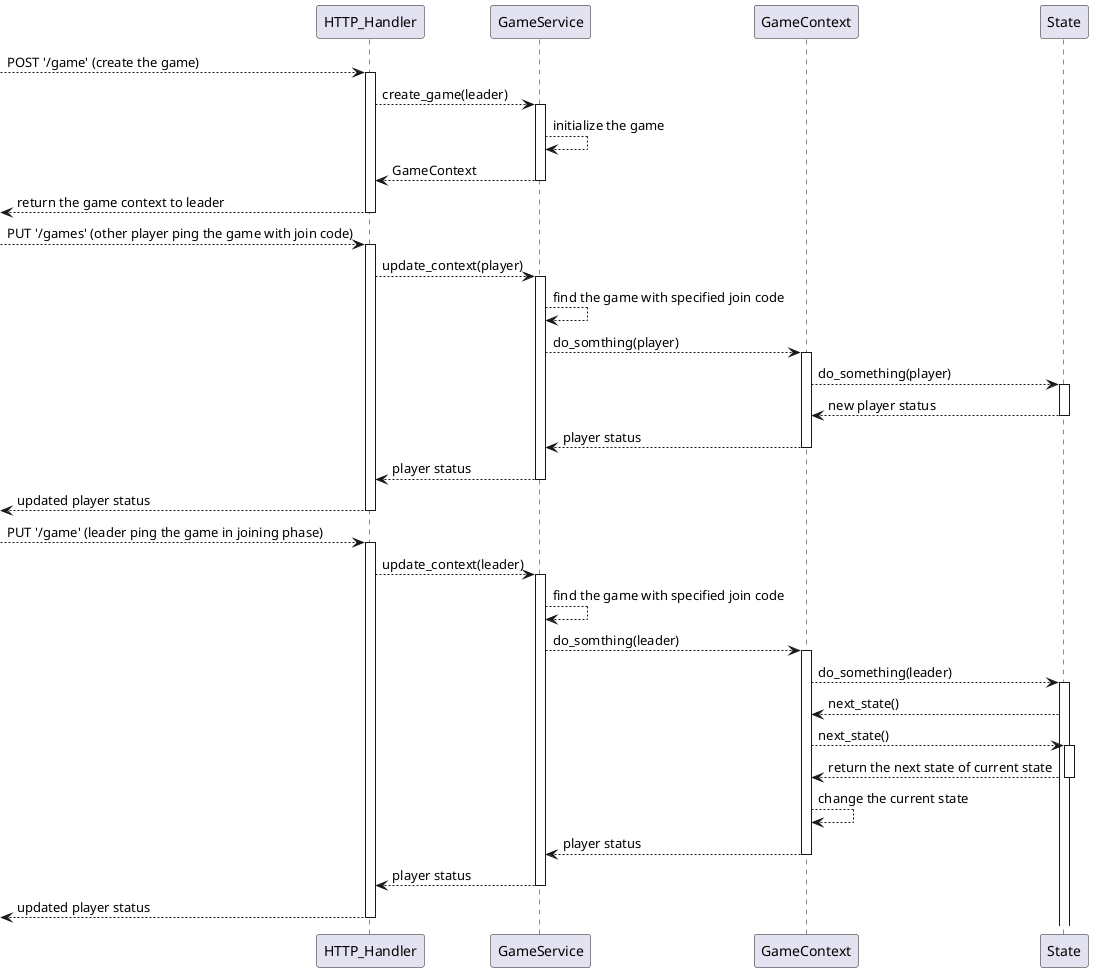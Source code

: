 @startuml game_state_changing

participant HTTP_Handler
participant GameService
participant GameContext
participant State

--> HTTP_Handler++: POST '/game' (create the game)
    HTTP_Handler --> GameService++:create_game(leader)
    GameService-->GameService:initialize the game
    GameService -->HTTP_Handler--:GameContext
<-- HTTP_Handler--: return the game context to leader

--> HTTP_Handler++: PUT '/games' (other player ping the game with join code)
    HTTP_Handler --> GameService++:update_context(player)
    GameService --> GameService: find the game with specified join code
    GameService --> GameContext++: do_somthing(player)
    GameContext --> State++: do_something(player)
    State --> GameContext--: new player status
    GameContext --> GameService--: player status
    GameService --> HTTP_Handler--: player status
<-- HTTP_Handler--: updated player status

--> HTTP_Handler++: PUT '/game' (leader ping the game in joining phase)
    HTTP_Handler --> GameService++:update_context(leader)
    GameService --> GameService: find the game with specified join code
    GameService --> GameContext++: do_somthing(leader)
    GameContext --> State++: do_something(leader)
    State --> GameContext: next_state()
    GameContext --> State++: next_state()
    State --> GameContext--: return the next state of current state
    GameContext --> GameContext: change the current state
    GameContext --> GameService--: player status
    GameService --> HTTP_Handler--: player status
<-- HTTP_Handler--: updated player status





@enduml